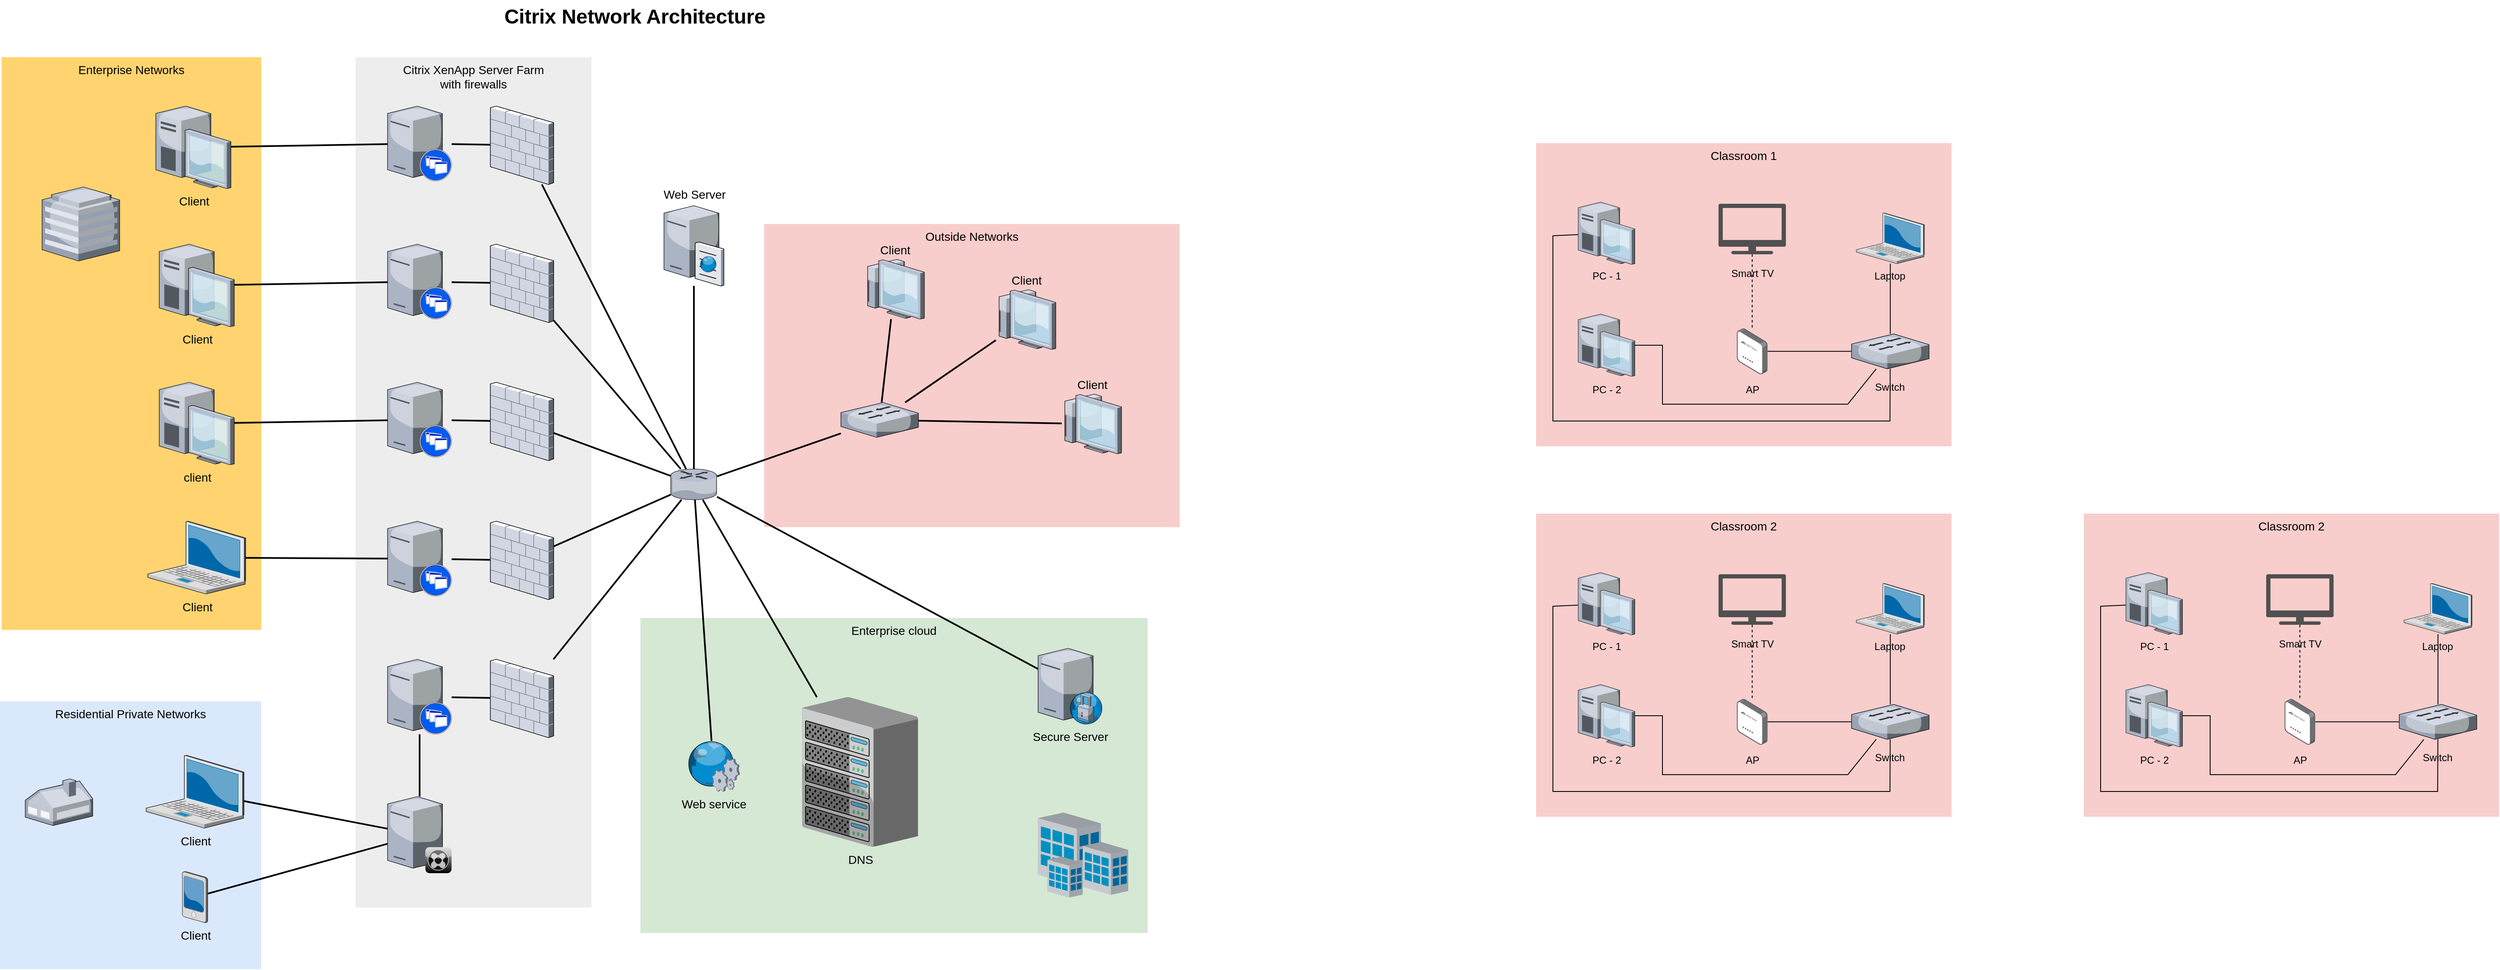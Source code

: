 <mxfile version="21.6.6" type="github">
  <diagram name="Page-1" id="e3a06f82-3646-2815-327d-82caf3d4e204">
    <mxGraphModel dx="1615" dy="822" grid="1" gridSize="10" guides="1" tooltips="1" connect="1" arrows="1" fold="1" page="1" pageScale="1.5" pageWidth="1169" pageHeight="826" background="none" math="0" shadow="0">
      <root>
        <mxCell id="0" style=";html=1;" />
        <mxCell id="1" style=";html=1;" parent="0" />
        <mxCell id="6a7d8f32e03d9370-61" value="Outside Networks" style="whiteSpace=wrap;html=1;fillColor=#f8cecc;fontSize=14;strokeColor=none;verticalAlign=top;" parent="1" vertex="1">
          <mxGeometry x="1084" y="296" width="493" height="360" as="geometry" />
        </mxCell>
        <mxCell id="6a7d8f32e03d9370-60" value="Enterprise cloud" style="whiteSpace=wrap;html=1;fillColor=#d5e8d4;fontSize=14;strokeColor=none;verticalAlign=top;" parent="1" vertex="1">
          <mxGeometry x="937" y="764" width="602" height="374" as="geometry" />
        </mxCell>
        <mxCell id="6a7d8f32e03d9370-59" value="Citrix XenApp Server Farm&lt;div&gt;with firewalls&lt;/div&gt;" style="whiteSpace=wrap;html=1;fillColor=#EDEDED;fontSize=14;strokeColor=none;verticalAlign=top;" parent="1" vertex="1">
          <mxGeometry x="599" y="98" width="280" height="1010" as="geometry" />
        </mxCell>
        <mxCell id="6a7d8f32e03d9370-58" value="Residential Private Networks" style="whiteSpace=wrap;html=1;fillColor=#dae8fc;fontSize=14;strokeColor=none;verticalAlign=top;" parent="1" vertex="1">
          <mxGeometry x="177" y="863" width="310" height="318" as="geometry" />
        </mxCell>
        <mxCell id="6a7d8f32e03d9370-57" value="Enterprise Networks" style="whiteSpace=wrap;html=1;fillColor=#FFD470;gradientColor=none;fontSize=14;strokeColor=none;verticalAlign=top;" parent="1" vertex="1">
          <mxGeometry x="179" y="98" width="308" height="680" as="geometry" />
        </mxCell>
        <mxCell id="6a7d8f32e03d9370-36" style="edgeStyle=none;rounded=0;html=1;startSize=10;endSize=10;jettySize=auto;orthogonalLoop=1;fontSize=14;endArrow=none;endFill=0;strokeWidth=2;" parent="1" source="6a7d8f32e03d9370-1" target="6a7d8f32e03d9370-14" edge="1">
          <mxGeometry relative="1" as="geometry" />
        </mxCell>
        <mxCell id="6a7d8f32e03d9370-1" value="Client" style="verticalLabelPosition=bottom;aspect=fixed;html=1;verticalAlign=top;strokeColor=none;shape=mxgraph.citrix.laptop_2;fillColor=#66B2FF;gradientColor=#0066CC;fontSize=14;" parent="1" vertex="1">
          <mxGeometry x="350.5" y="927" width="116" height="86.5" as="geometry" />
        </mxCell>
        <mxCell id="6a7d8f32e03d9370-35" style="edgeStyle=none;rounded=0;html=1;startSize=10;endSize=10;jettySize=auto;orthogonalLoop=1;fontSize=14;endArrow=none;endFill=0;strokeWidth=2;" parent="1" source="6a7d8f32e03d9370-2" target="6a7d8f32e03d9370-9" edge="1">
          <mxGeometry relative="1" as="geometry" />
        </mxCell>
        <mxCell id="6a7d8f32e03d9370-2" value="Client" style="verticalLabelPosition=bottom;aspect=fixed;html=1;verticalAlign=top;strokeColor=none;shape=mxgraph.citrix.laptop_2;fillColor=#66B2FF;gradientColor=#0066CC;fontSize=14;" parent="1" vertex="1">
          <mxGeometry x="352.5" y="649" width="116" height="86.5" as="geometry" />
        </mxCell>
        <mxCell id="6a7d8f32e03d9370-34" style="edgeStyle=none;rounded=0;html=1;startSize=10;endSize=10;jettySize=auto;orthogonalLoop=1;fontSize=14;endArrow=none;endFill=0;strokeWidth=2;" parent="1" source="6a7d8f32e03d9370-3" target="6a7d8f32e03d9370-10" edge="1">
          <mxGeometry relative="1" as="geometry" />
        </mxCell>
        <mxCell id="6a7d8f32e03d9370-3" value="client" style="verticalLabelPosition=bottom;aspect=fixed;html=1;verticalAlign=top;strokeColor=none;shape=mxgraph.citrix.desktop;fillColor=#66B2FF;gradientColor=#0066CC;fontSize=14;" parent="1" vertex="1">
          <mxGeometry x="366.0" y="484.0" width="89" height="98" as="geometry" />
        </mxCell>
        <mxCell id="6a7d8f32e03d9370-33" style="edgeStyle=none;rounded=0;html=1;startSize=10;endSize=10;jettySize=auto;orthogonalLoop=1;fontSize=14;endArrow=none;endFill=0;strokeWidth=2;" parent="1" source="6a7d8f32e03d9370-4" target="6a7d8f32e03d9370-11" edge="1">
          <mxGeometry relative="1" as="geometry" />
        </mxCell>
        <mxCell id="6a7d8f32e03d9370-4" value="Client" style="verticalLabelPosition=bottom;aspect=fixed;html=1;verticalAlign=top;strokeColor=none;shape=mxgraph.citrix.desktop;fillColor=#66B2FF;gradientColor=#0066CC;fontSize=14;" parent="1" vertex="1">
          <mxGeometry x="366.0" y="320.0" width="89" height="98" as="geometry" />
        </mxCell>
        <mxCell id="6a7d8f32e03d9370-32" style="edgeStyle=none;rounded=0;html=1;startSize=10;endSize=10;jettySize=auto;orthogonalLoop=1;fontSize=14;endArrow=none;endFill=0;strokeWidth=2;" parent="1" source="6a7d8f32e03d9370-5" target="6a7d8f32e03d9370-12" edge="1">
          <mxGeometry relative="1" as="geometry" />
        </mxCell>
        <mxCell id="6a7d8f32e03d9370-5" value="Client" style="verticalLabelPosition=bottom;aspect=fixed;html=1;verticalAlign=top;strokeColor=none;shape=mxgraph.citrix.desktop;fillColor=#66B2FF;gradientColor=#0066CC;fontSize=14;" parent="1" vertex="1">
          <mxGeometry x="362.0" y="156.0" width="89" height="98" as="geometry" />
        </mxCell>
        <mxCell id="6a7d8f32e03d9370-37" style="edgeStyle=none;rounded=0;html=1;startSize=10;endSize=10;jettySize=auto;orthogonalLoop=1;fontSize=14;endArrow=none;endFill=0;strokeWidth=2;" parent="1" source="6a7d8f32e03d9370-6" target="6a7d8f32e03d9370-14" edge="1">
          <mxGeometry relative="1" as="geometry" />
        </mxCell>
        <mxCell id="6a7d8f32e03d9370-6" value="Client" style="verticalLabelPosition=bottom;aspect=fixed;html=1;verticalAlign=top;strokeColor=none;shape=mxgraph.citrix.pda;fillColor=#66B2FF;gradientColor=#0066CC;fontSize=14;" parent="1" vertex="1">
          <mxGeometry x="393.5" y="1065" width="30" height="61" as="geometry" />
        </mxCell>
        <mxCell id="6a7d8f32e03d9370-39" style="edgeStyle=none;rounded=0;html=1;startSize=10;endSize=10;jettySize=auto;orthogonalLoop=1;fontSize=14;endArrow=none;endFill=0;strokeWidth=2;" parent="1" source="6a7d8f32e03d9370-8" target="6a7d8f32e03d9370-21" edge="1">
          <mxGeometry relative="1" as="geometry">
            <mxPoint x="737" y="846" as="targetPoint" />
          </mxGeometry>
        </mxCell>
        <mxCell id="6a7d8f32e03d9370-8" value="" style="verticalLabelPosition=bottom;aspect=fixed;html=1;verticalAlign=top;strokeColor=none;shape=mxgraph.citrix.xenapp_server;fillColor=#66B2FF;gradientColor=#0066CC;fontSize=14;" parent="1" vertex="1">
          <mxGeometry x="637.0" y="813" width="76" height="89" as="geometry" />
        </mxCell>
        <mxCell id="6a7d8f32e03d9370-40" style="edgeStyle=none;rounded=0;html=1;startSize=10;endSize=10;jettySize=auto;orthogonalLoop=1;fontSize=14;endArrow=none;endFill=0;strokeWidth=2;" parent="1" source="6a7d8f32e03d9370-9" target="6a7d8f32e03d9370-20" edge="1">
          <mxGeometry relative="1" as="geometry" />
        </mxCell>
        <mxCell id="6a7d8f32e03d9370-9" value="" style="verticalLabelPosition=bottom;aspect=fixed;html=1;verticalAlign=top;strokeColor=none;shape=mxgraph.citrix.xenapp_server;fillColor=#66B2FF;gradientColor=#0066CC;fontSize=14;" parent="1" vertex="1">
          <mxGeometry x="637.0" y="649" width="76" height="89" as="geometry" />
        </mxCell>
        <mxCell id="6a7d8f32e03d9370-41" style="edgeStyle=none;rounded=0;html=1;startSize=10;endSize=10;jettySize=auto;orthogonalLoop=1;fontSize=14;endArrow=none;endFill=0;strokeWidth=2;" parent="1" source="6a7d8f32e03d9370-10" target="6a7d8f32e03d9370-19" edge="1">
          <mxGeometry relative="1" as="geometry" />
        </mxCell>
        <mxCell id="6a7d8f32e03d9370-10" value="" style="verticalLabelPosition=bottom;aspect=fixed;html=1;verticalAlign=top;strokeColor=none;shape=mxgraph.citrix.xenapp_server;fillColor=#66B2FF;gradientColor=#0066CC;fontSize=14;" parent="1" vertex="1">
          <mxGeometry x="637.0" y="484" width="76" height="89" as="geometry" />
        </mxCell>
        <mxCell id="6a7d8f32e03d9370-42" style="edgeStyle=none;rounded=0;html=1;startSize=10;endSize=10;jettySize=auto;orthogonalLoop=1;fontSize=14;endArrow=none;endFill=0;strokeWidth=2;" parent="1" source="6a7d8f32e03d9370-11" target="6a7d8f32e03d9370-18" edge="1">
          <mxGeometry relative="1" as="geometry" />
        </mxCell>
        <mxCell id="6a7d8f32e03d9370-11" value="" style="verticalLabelPosition=bottom;aspect=fixed;html=1;verticalAlign=top;strokeColor=none;shape=mxgraph.citrix.xenapp_server;fillColor=#66B2FF;gradientColor=#0066CC;fontSize=14;" parent="1" vertex="1">
          <mxGeometry x="637.0" y="320" width="76" height="89" as="geometry" />
        </mxCell>
        <mxCell id="6a7d8f32e03d9370-43" style="edgeStyle=none;rounded=0;html=1;startSize=10;endSize=10;jettySize=auto;orthogonalLoop=1;fontSize=14;endArrow=none;endFill=0;strokeWidth=2;" parent="1" source="6a7d8f32e03d9370-12" target="6a7d8f32e03d9370-17" edge="1">
          <mxGeometry relative="1" as="geometry" />
        </mxCell>
        <mxCell id="6a7d8f32e03d9370-12" value="" style="verticalLabelPosition=bottom;aspect=fixed;html=1;verticalAlign=top;strokeColor=none;shape=mxgraph.citrix.xenapp_server;fillColor=#66B2FF;gradientColor=#0066CC;fontSize=14;" parent="1" vertex="1">
          <mxGeometry x="637.0" y="156" width="76" height="89" as="geometry" />
        </mxCell>
        <mxCell id="6a7d8f32e03d9370-50" style="edgeStyle=none;rounded=0;html=1;startSize=10;endSize=10;jettySize=auto;orthogonalLoop=1;fontSize=14;endArrow=none;endFill=0;strokeWidth=2;" parent="1" source="6a7d8f32e03d9370-13" target="6a7d8f32e03d9370-16" edge="1">
          <mxGeometry relative="1" as="geometry" />
        </mxCell>
        <mxCell id="6a7d8f32e03d9370-51" style="edgeStyle=none;rounded=0;html=1;startSize=10;endSize=10;jettySize=auto;orthogonalLoop=1;fontSize=14;endArrow=none;endFill=0;strokeWidth=2;" parent="1" source="6a7d8f32e03d9370-13" target="6a7d8f32e03d9370-15" edge="1">
          <mxGeometry relative="1" as="geometry" />
        </mxCell>
        <mxCell id="6a7d8f32e03d9370-52" style="edgeStyle=none;rounded=0;html=1;startSize=10;endSize=10;jettySize=auto;orthogonalLoop=1;fontSize=14;endArrow=none;endFill=0;strokeWidth=2;" parent="1" source="6a7d8f32e03d9370-13" target="6a7d8f32e03d9370-26" edge="1">
          <mxGeometry relative="1" as="geometry" />
        </mxCell>
        <mxCell id="6a7d8f32e03d9370-56" style="edgeStyle=none;rounded=0;html=1;startSize=10;endSize=10;jettySize=auto;orthogonalLoop=1;fontSize=14;endArrow=none;endFill=0;strokeWidth=2;" parent="1" source="6a7d8f32e03d9370-13" target="6a7d8f32e03d9370-25" edge="1">
          <mxGeometry relative="1" as="geometry" />
        </mxCell>
        <mxCell id="6a7d8f32e03d9370-13" value="" style="verticalLabelPosition=bottom;aspect=fixed;html=1;verticalAlign=top;strokeColor=none;shape=mxgraph.citrix.router;fillColor=#66B2FF;gradientColor=#0066CC;fontSize=14;" parent="1" vertex="1">
          <mxGeometry x="973" y="587" width="55" height="36.5" as="geometry" />
        </mxCell>
        <mxCell id="6a7d8f32e03d9370-38" style="edgeStyle=none;rounded=0;html=1;startSize=10;endSize=10;jettySize=auto;orthogonalLoop=1;fontSize=14;endArrow=none;endFill=0;strokeWidth=2;" parent="1" source="6a7d8f32e03d9370-14" target="6a7d8f32e03d9370-8" edge="1">
          <mxGeometry relative="1" as="geometry" />
        </mxCell>
        <mxCell id="6a7d8f32e03d9370-14" value="" style="verticalLabelPosition=bottom;aspect=fixed;html=1;verticalAlign=top;strokeColor=none;shape=mxgraph.citrix.xenclient_synchronizer;fillColor=#CCCCCC;gradientColor=#000000;gradientDirection=south;fontSize=14;" parent="1" vertex="1">
          <mxGeometry x="637.0" y="976" width="76" height="91" as="geometry" />
        </mxCell>
        <mxCell id="6a7d8f32e03d9370-15" value="Web Server" style="verticalLabelPosition=top;aspect=fixed;html=1;verticalAlign=bottom;strokeColor=none;shape=mxgraph.citrix.cache_server;fillColor=#66B2FF;gradientColor=#0066CC;fontSize=14;labelPosition=center;align=center;" parent="1" vertex="1">
          <mxGeometry x="965" y="272" width="71" height="97.5" as="geometry" />
        </mxCell>
        <mxCell id="6a7d8f32e03d9370-16" value="DNS" style="verticalLabelPosition=bottom;aspect=fixed;html=1;verticalAlign=top;strokeColor=none;shape=mxgraph.citrix.chassis;fillColor=#66B2FF;gradientColor=#0066CC;fontSize=14;" parent="1" vertex="1">
          <mxGeometry x="1129" y="858" width="137.5" height="177.5" as="geometry" />
        </mxCell>
        <mxCell id="6a7d8f32e03d9370-44" style="edgeStyle=none;rounded=0;html=1;startSize=10;endSize=10;jettySize=auto;orthogonalLoop=1;fontSize=14;endArrow=none;endFill=0;strokeWidth=2;" parent="1" source="6a7d8f32e03d9370-17" target="6a7d8f32e03d9370-13" edge="1">
          <mxGeometry relative="1" as="geometry" />
        </mxCell>
        <mxCell id="6a7d8f32e03d9370-17" value="" style="verticalLabelPosition=bottom;aspect=fixed;html=1;verticalAlign=top;strokeColor=none;shape=mxgraph.citrix.firewall;fillColor=#66B2FF;gradientColor=#0066CC;fontSize=14;" parent="1" vertex="1">
          <mxGeometry x="759" y="156" width="75" height="93" as="geometry" />
        </mxCell>
        <mxCell id="6a7d8f32e03d9370-45" style="edgeStyle=none;rounded=0;html=1;startSize=10;endSize=10;jettySize=auto;orthogonalLoop=1;fontSize=14;endArrow=none;endFill=0;strokeWidth=2;" parent="1" source="6a7d8f32e03d9370-18" target="6a7d8f32e03d9370-13" edge="1">
          <mxGeometry relative="1" as="geometry" />
        </mxCell>
        <mxCell id="6a7d8f32e03d9370-18" value="" style="verticalLabelPosition=bottom;aspect=fixed;html=1;verticalAlign=top;strokeColor=none;shape=mxgraph.citrix.firewall;fillColor=#66B2FF;gradientColor=#0066CC;fontSize=14;" parent="1" vertex="1">
          <mxGeometry x="759" y="320" width="75" height="93" as="geometry" />
        </mxCell>
        <mxCell id="6a7d8f32e03d9370-46" style="edgeStyle=none;rounded=0;html=1;startSize=10;endSize=10;jettySize=auto;orthogonalLoop=1;fontSize=14;endArrow=none;endFill=0;strokeWidth=2;" parent="1" source="6a7d8f32e03d9370-19" target="6a7d8f32e03d9370-13" edge="1">
          <mxGeometry relative="1" as="geometry" />
        </mxCell>
        <mxCell id="6a7d8f32e03d9370-19" value="" style="verticalLabelPosition=bottom;aspect=fixed;html=1;verticalAlign=top;strokeColor=none;shape=mxgraph.citrix.firewall;fillColor=#66B2FF;gradientColor=#0066CC;fontSize=14;" parent="1" vertex="1">
          <mxGeometry x="759" y="484" width="75" height="93" as="geometry" />
        </mxCell>
        <mxCell id="6a7d8f32e03d9370-47" style="edgeStyle=none;rounded=0;html=1;startSize=10;endSize=10;jettySize=auto;orthogonalLoop=1;fontSize=14;endArrow=none;endFill=0;strokeWidth=2;" parent="1" source="6a7d8f32e03d9370-20" target="6a7d8f32e03d9370-13" edge="1">
          <mxGeometry relative="1" as="geometry" />
        </mxCell>
        <mxCell id="6a7d8f32e03d9370-20" value="" style="verticalLabelPosition=bottom;aspect=fixed;html=1;verticalAlign=top;strokeColor=none;shape=mxgraph.citrix.firewall;fillColor=#66B2FF;gradientColor=#0066CC;fontSize=14;" parent="1" vertex="1">
          <mxGeometry x="759" y="649" width="75" height="93" as="geometry" />
        </mxCell>
        <mxCell id="6a7d8f32e03d9370-48" style="edgeStyle=none;rounded=0;html=1;startSize=10;endSize=10;jettySize=auto;orthogonalLoop=1;fontSize=14;endArrow=none;endFill=0;strokeWidth=2;" parent="1" source="6a7d8f32e03d9370-21" target="6a7d8f32e03d9370-13" edge="1">
          <mxGeometry relative="1" as="geometry" />
        </mxCell>
        <mxCell id="6a7d8f32e03d9370-21" value="" style="verticalLabelPosition=bottom;aspect=fixed;html=1;verticalAlign=top;strokeColor=none;shape=mxgraph.citrix.firewall;fillColor=#66B2FF;gradientColor=#0066CC;fontSize=14;" parent="1" vertex="1">
          <mxGeometry x="759" y="813" width="75" height="93" as="geometry" />
        </mxCell>
        <mxCell id="6a7d8f32e03d9370-23" value="" style="verticalLabelPosition=bottom;aspect=fixed;html=1;verticalAlign=top;strokeColor=none;shape=mxgraph.citrix.home_office;fillColor=#66B2FF;gradientColor=#0066CC;fontSize=14;" parent="1" vertex="1">
          <mxGeometry x="207" y="955" width="80" height="55.5" as="geometry" />
        </mxCell>
        <mxCell id="6a7d8f32e03d9370-24" value="" style="verticalLabelPosition=bottom;aspect=fixed;html=1;verticalAlign=top;strokeColor=none;shape=mxgraph.citrix.hq_enterprise;fillColor=#66B2FF;gradientColor=#0066CC;fontSize=14;" parent="1" vertex="1">
          <mxGeometry x="227" y="252" width="92" height="88" as="geometry" />
        </mxCell>
        <mxCell id="6a7d8f32e03d9370-25" value="Secure Server" style="verticalLabelPosition=bottom;aspect=fixed;html=1;verticalAlign=top;strokeColor=none;shape=mxgraph.citrix.proxy_server;fillColor=#66B2FF;gradientColor=#0066CC;fontSize=14;" parent="1" vertex="1">
          <mxGeometry x="1409" y="800" width="76.5" height="90" as="geometry" />
        </mxCell>
        <mxCell id="6a7d8f32e03d9370-53" style="edgeStyle=none;rounded=0;html=1;startSize=10;endSize=10;jettySize=auto;orthogonalLoop=1;fontSize=14;endArrow=none;endFill=0;strokeWidth=2;" parent="1" source="6a7d8f32e03d9370-26" target="6a7d8f32e03d9370-29" edge="1">
          <mxGeometry relative="1" as="geometry" />
        </mxCell>
        <mxCell id="6a7d8f32e03d9370-54" style="edgeStyle=none;rounded=0;html=1;startSize=10;endSize=10;jettySize=auto;orthogonalLoop=1;fontSize=14;endArrow=none;endFill=0;strokeWidth=2;" parent="1" source="6a7d8f32e03d9370-26" target="6a7d8f32e03d9370-28" edge="1">
          <mxGeometry relative="1" as="geometry" />
        </mxCell>
        <mxCell id="6a7d8f32e03d9370-55" style="edgeStyle=none;rounded=0;html=1;startSize=10;endSize=10;jettySize=auto;orthogonalLoop=1;fontSize=14;endArrow=none;endFill=0;strokeWidth=2;" parent="1" source="6a7d8f32e03d9370-26" target="6a7d8f32e03d9370-27" edge="1">
          <mxGeometry relative="1" as="geometry" />
        </mxCell>
        <mxCell id="6a7d8f32e03d9370-26" value="" style="verticalLabelPosition=bottom;aspect=fixed;html=1;verticalAlign=top;strokeColor=none;shape=mxgraph.citrix.switch;fillColor=#66B2FF;gradientColor=#0066CC;fontSize=14;" parent="1" vertex="1">
          <mxGeometry x="1175" y="508" width="92" height="41.5" as="geometry" />
        </mxCell>
        <mxCell id="6a7d8f32e03d9370-27" value="Client" style="verticalLabelPosition=top;aspect=fixed;html=1;verticalAlign=bottom;strokeColor=none;shape=mxgraph.citrix.thin_client;fillColor=#66B2FF;gradientColor=#0066CC;fontSize=14;labelPosition=center;align=center;" parent="1" vertex="1">
          <mxGeometry x="1437" y="498" width="71" height="71" as="geometry" />
        </mxCell>
        <mxCell id="6a7d8f32e03d9370-28" value="Client" style="verticalLabelPosition=top;aspect=fixed;html=1;verticalAlign=bottom;strokeColor=none;shape=mxgraph.citrix.thin_client;fillColor=#66B2FF;gradientColor=#0066CC;fontSize=14;labelPosition=center;align=center;" parent="1" vertex="1">
          <mxGeometry x="1359" y="374" width="71" height="71" as="geometry" />
        </mxCell>
        <mxCell id="6a7d8f32e03d9370-29" value="Client" style="verticalLabelPosition=top;aspect=fixed;html=1;verticalAlign=bottom;strokeColor=none;shape=mxgraph.citrix.thin_client;fillColor=#66B2FF;gradientColor=#0066CC;fontSize=14;labelPosition=center;align=center;" parent="1" vertex="1">
          <mxGeometry x="1203" y="338" width="71" height="71" as="geometry" />
        </mxCell>
        <mxCell id="6a7d8f32e03d9370-49" style="edgeStyle=none;rounded=0;html=1;startSize=10;endSize=10;jettySize=auto;orthogonalLoop=1;fontSize=14;endArrow=none;endFill=0;strokeWidth=2;" parent="1" source="6a7d8f32e03d9370-30" target="6a7d8f32e03d9370-13" edge="1">
          <mxGeometry relative="1" as="geometry" />
        </mxCell>
        <mxCell id="6a7d8f32e03d9370-30" value="Web service" style="verticalLabelPosition=bottom;aspect=fixed;html=1;verticalAlign=top;strokeColor=none;shape=mxgraph.citrix.web_service;fillColor=#66B2FF;gradientColor=#0066CC;fontSize=14;" parent="1" vertex="1">
          <mxGeometry x="992" y="910" width="63" height="60" as="geometry" />
        </mxCell>
        <mxCell id="6a7d8f32e03d9370-31" value="" style="verticalLabelPosition=bottom;aspect=fixed;html=1;verticalAlign=top;strokeColor=none;shape=mxgraph.citrix.site;fillColor=#66B2FF;gradientColor=#0066CC;fontSize=14;" parent="1" vertex="1">
          <mxGeometry x="1409" y="995" width="107" height="101" as="geometry" />
        </mxCell>
        <mxCell id="6a7d8f32e03d9370-62" value="Citrix Network Architecture" style="text;strokeColor=none;fillColor=none;html=1;fontSize=24;fontStyle=1;verticalAlign=middle;align=center;" parent="1" vertex="1">
          <mxGeometry x="499" y="30" width="861" height="40" as="geometry" />
        </mxCell>
        <mxCell id="GwbS5jFYsHsskkGVQM9a-1" value="Classroom 1" style="whiteSpace=wrap;html=1;fillColor=#f8cecc;fontSize=14;strokeColor=none;verticalAlign=top;labelBackgroundColor=none;" vertex="1" parent="1">
          <mxGeometry x="2000" y="200" width="493" height="360" as="geometry" />
        </mxCell>
        <mxCell id="GwbS5jFYsHsskkGVQM9a-2" value="" style="verticalLabelPosition=bottom;sketch=0;aspect=fixed;html=1;verticalAlign=top;strokeColor=none;align=center;outlineConnect=0;shape=mxgraph.citrix.desktop;" vertex="1" parent="1">
          <mxGeometry x="2050" y="270" width="67.2" height="74" as="geometry" />
        </mxCell>
        <mxCell id="GwbS5jFYsHsskkGVQM9a-4" value="" style="verticalLabelPosition=bottom;sketch=0;aspect=fixed;html=1;verticalAlign=top;strokeColor=none;align=center;outlineConnect=0;shape=mxgraph.citrix.desktop;" vertex="1" parent="1">
          <mxGeometry x="2050" y="403" width="67.2" height="74" as="geometry" />
        </mxCell>
        <mxCell id="GwbS5jFYsHsskkGVQM9a-5" value="" style="verticalLabelPosition=bottom;sketch=0;aspect=fixed;html=1;verticalAlign=top;strokeColor=none;align=center;outlineConnect=0;shape=mxgraph.citrix.laptop_2;" vertex="1" parent="1">
          <mxGeometry x="2380" y="282.88" width="80.8" height="60.25" as="geometry" />
        </mxCell>
        <mxCell id="GwbS5jFYsHsskkGVQM9a-6" value="PC - 1" style="text;html=1;strokeColor=none;fillColor=none;align=center;verticalAlign=middle;whiteSpace=wrap;rounded=0;" vertex="1" parent="1">
          <mxGeometry x="2053.6" y="343.13" width="60" height="30" as="geometry" />
        </mxCell>
        <mxCell id="GwbS5jFYsHsskkGVQM9a-7" value="PC - 2" style="text;html=1;strokeColor=none;fillColor=none;align=center;verticalAlign=middle;whiteSpace=wrap;rounded=0;" vertex="1" parent="1">
          <mxGeometry x="2053.6" y="478" width="60" height="30" as="geometry" />
        </mxCell>
        <mxCell id="GwbS5jFYsHsskkGVQM9a-8" value="Laptop" style="text;html=1;strokeColor=none;fillColor=none;align=center;verticalAlign=middle;whiteSpace=wrap;rounded=0;" vertex="1" parent="1">
          <mxGeometry x="2390.4" y="343.13" width="60" height="30" as="geometry" />
        </mxCell>
        <mxCell id="GwbS5jFYsHsskkGVQM9a-9" value="" style="sketch=0;pointerEvents=1;shadow=0;dashed=0;html=1;strokeColor=none;fillColor=#505050;labelPosition=center;verticalLabelPosition=bottom;verticalAlign=top;outlineConnect=0;align=center;shape=mxgraph.office.devices.tv;" vertex="1" parent="1">
          <mxGeometry x="2216.5" y="272" width="80" height="60" as="geometry" />
        </mxCell>
        <mxCell id="GwbS5jFYsHsskkGVQM9a-10" value="Smart TV" style="text;html=1;strokeColor=none;fillColor=none;align=center;verticalAlign=middle;whiteSpace=wrap;rounded=0;" vertex="1" parent="1">
          <mxGeometry x="2226.5" y="340" width="60" height="30" as="geometry" />
        </mxCell>
        <mxCell id="GwbS5jFYsHsskkGVQM9a-12" value="" style="image;points=[];aspect=fixed;html=1;align=center;shadow=0;dashed=0;image=img/lib/allied_telesis/wireless/Access_Point_Indoor.svg;" vertex="1" parent="1">
          <mxGeometry x="2238.2" y="420" width="36.6" height="54.6" as="geometry" />
        </mxCell>
        <mxCell id="GwbS5jFYsHsskkGVQM9a-13" value="AP" style="text;html=1;strokeColor=none;fillColor=none;align=center;verticalAlign=middle;whiteSpace=wrap;rounded=0;" vertex="1" parent="1">
          <mxGeometry x="2226.5" y="478" width="60" height="30" as="geometry" />
        </mxCell>
        <mxCell id="GwbS5jFYsHsskkGVQM9a-14" value="" style="verticalLabelPosition=bottom;sketch=0;aspect=fixed;html=1;verticalAlign=top;strokeColor=none;align=center;outlineConnect=0;shape=mxgraph.citrix.switch;" vertex="1" parent="1">
          <mxGeometry x="2374.4" y="426.55" width="92" height="41.5" as="geometry" />
        </mxCell>
        <mxCell id="GwbS5jFYsHsskkGVQM9a-15" value="Switch" style="text;html=1;strokeColor=none;fillColor=none;align=center;verticalAlign=middle;whiteSpace=wrap;rounded=0;" vertex="1" parent="1">
          <mxGeometry x="2390.4" y="474.6" width="60" height="30" as="geometry" />
        </mxCell>
        <mxCell id="GwbS5jFYsHsskkGVQM9a-22" value="" style="endArrow=none;html=1;rounded=0;" edge="1" parent="1" source="GwbS5jFYsHsskkGVQM9a-4" target="GwbS5jFYsHsskkGVQM9a-14">
          <mxGeometry width="50" height="50" relative="1" as="geometry">
            <mxPoint x="2113.6" y="384.5" as="sourcePoint" />
            <mxPoint x="2370.6" y="491.5" as="targetPoint" />
            <Array as="points">
              <mxPoint x="2150" y="440" />
              <mxPoint x="2150" y="510" />
              <mxPoint x="2260" y="510" />
              <mxPoint x="2370" y="510" />
            </Array>
          </mxGeometry>
        </mxCell>
        <mxCell id="GwbS5jFYsHsskkGVQM9a-24" value="" style="endArrow=none;html=1;rounded=0;" edge="1" parent="1" source="GwbS5jFYsHsskkGVQM9a-12" target="GwbS5jFYsHsskkGVQM9a-14">
          <mxGeometry width="50" height="50" relative="1" as="geometry">
            <mxPoint x="2127" y="467" as="sourcePoint" />
            <mxPoint x="2390" y="478" as="targetPoint" />
            <Array as="points" />
          </mxGeometry>
        </mxCell>
        <mxCell id="GwbS5jFYsHsskkGVQM9a-25" value="" style="endArrow=none;html=1;rounded=0;" edge="1" parent="1" source="GwbS5jFYsHsskkGVQM9a-5" target="GwbS5jFYsHsskkGVQM9a-14">
          <mxGeometry width="50" height="50" relative="1" as="geometry">
            <mxPoint x="2285" y="457" as="sourcePoint" />
            <mxPoint x="2384" y="457" as="targetPoint" />
            <Array as="points" />
          </mxGeometry>
        </mxCell>
        <mxCell id="GwbS5jFYsHsskkGVQM9a-28" value="" style="endArrow=none;dashed=1;html=1;rounded=0;" edge="1" parent="1" source="GwbS5jFYsHsskkGVQM9a-9" target="GwbS5jFYsHsskkGVQM9a-12">
          <mxGeometry width="50" height="50" relative="1" as="geometry">
            <mxPoint x="2210" y="490" as="sourcePoint" />
            <mxPoint x="2260" y="440" as="targetPoint" />
          </mxGeometry>
        </mxCell>
        <mxCell id="GwbS5jFYsHsskkGVQM9a-29" value="" style="endArrow=none;html=1;rounded=0;" edge="1" parent="1" source="GwbS5jFYsHsskkGVQM9a-2" target="GwbS5jFYsHsskkGVQM9a-14">
          <mxGeometry width="50" height="50" relative="1" as="geometry">
            <mxPoint x="2170" y="296" as="sourcePoint" />
            <mxPoint x="2170" y="380" as="targetPoint" />
            <Array as="points">
              <mxPoint x="2020" y="310" />
              <mxPoint x="2020" y="420" />
              <mxPoint x="2020" y="530" />
              <mxPoint x="2420" y="530" />
            </Array>
          </mxGeometry>
        </mxCell>
        <mxCell id="GwbS5jFYsHsskkGVQM9a-49" value="Classroom 2" style="whiteSpace=wrap;html=1;fillColor=#f8cecc;fontSize=14;strokeColor=none;verticalAlign=top;labelBackgroundColor=none;" vertex="1" parent="1">
          <mxGeometry x="2000" y="640" width="493" height="360" as="geometry" />
        </mxCell>
        <mxCell id="GwbS5jFYsHsskkGVQM9a-50" value="" style="verticalLabelPosition=bottom;sketch=0;aspect=fixed;html=1;verticalAlign=top;strokeColor=none;align=center;outlineConnect=0;shape=mxgraph.citrix.desktop;" vertex="1" parent="1">
          <mxGeometry x="2050" y="710" width="67.2" height="74" as="geometry" />
        </mxCell>
        <mxCell id="GwbS5jFYsHsskkGVQM9a-51" value="" style="verticalLabelPosition=bottom;sketch=0;aspect=fixed;html=1;verticalAlign=top;strokeColor=none;align=center;outlineConnect=0;shape=mxgraph.citrix.desktop;" vertex="1" parent="1">
          <mxGeometry x="2050" y="843" width="67.2" height="74" as="geometry" />
        </mxCell>
        <mxCell id="GwbS5jFYsHsskkGVQM9a-52" value="" style="verticalLabelPosition=bottom;sketch=0;aspect=fixed;html=1;verticalAlign=top;strokeColor=none;align=center;outlineConnect=0;shape=mxgraph.citrix.laptop_2;" vertex="1" parent="1">
          <mxGeometry x="2380" y="722.88" width="80.8" height="60.25" as="geometry" />
        </mxCell>
        <mxCell id="GwbS5jFYsHsskkGVQM9a-53" value="PC - 1" style="text;html=1;strokeColor=none;fillColor=none;align=center;verticalAlign=middle;whiteSpace=wrap;rounded=0;" vertex="1" parent="1">
          <mxGeometry x="2053.6" y="783.13" width="60" height="30" as="geometry" />
        </mxCell>
        <mxCell id="GwbS5jFYsHsskkGVQM9a-54" value="PC - 2" style="text;html=1;strokeColor=none;fillColor=none;align=center;verticalAlign=middle;whiteSpace=wrap;rounded=0;" vertex="1" parent="1">
          <mxGeometry x="2053.6" y="918" width="60" height="30" as="geometry" />
        </mxCell>
        <mxCell id="GwbS5jFYsHsskkGVQM9a-55" value="Laptop" style="text;html=1;strokeColor=none;fillColor=none;align=center;verticalAlign=middle;whiteSpace=wrap;rounded=0;" vertex="1" parent="1">
          <mxGeometry x="2390.4" y="783.13" width="60" height="30" as="geometry" />
        </mxCell>
        <mxCell id="GwbS5jFYsHsskkGVQM9a-56" value="" style="sketch=0;pointerEvents=1;shadow=0;dashed=0;html=1;strokeColor=none;fillColor=#505050;labelPosition=center;verticalLabelPosition=bottom;verticalAlign=top;outlineConnect=0;align=center;shape=mxgraph.office.devices.tv;" vertex="1" parent="1">
          <mxGeometry x="2216.5" y="712" width="80" height="60" as="geometry" />
        </mxCell>
        <mxCell id="GwbS5jFYsHsskkGVQM9a-57" value="Smart TV" style="text;html=1;strokeColor=none;fillColor=none;align=center;verticalAlign=middle;whiteSpace=wrap;rounded=0;" vertex="1" parent="1">
          <mxGeometry x="2226.5" y="780" width="60" height="30" as="geometry" />
        </mxCell>
        <mxCell id="GwbS5jFYsHsskkGVQM9a-58" value="" style="image;points=[];aspect=fixed;html=1;align=center;shadow=0;dashed=0;image=img/lib/allied_telesis/wireless/Access_Point_Indoor.svg;" vertex="1" parent="1">
          <mxGeometry x="2238.2" y="860" width="36.6" height="54.6" as="geometry" />
        </mxCell>
        <mxCell id="GwbS5jFYsHsskkGVQM9a-59" value="AP" style="text;html=1;strokeColor=none;fillColor=none;align=center;verticalAlign=middle;whiteSpace=wrap;rounded=0;" vertex="1" parent="1">
          <mxGeometry x="2226.5" y="918" width="60" height="30" as="geometry" />
        </mxCell>
        <mxCell id="GwbS5jFYsHsskkGVQM9a-60" value="" style="verticalLabelPosition=bottom;sketch=0;aspect=fixed;html=1;verticalAlign=top;strokeColor=none;align=center;outlineConnect=0;shape=mxgraph.citrix.switch;" vertex="1" parent="1">
          <mxGeometry x="2374.4" y="866.55" width="92" height="41.5" as="geometry" />
        </mxCell>
        <mxCell id="GwbS5jFYsHsskkGVQM9a-61" value="Switch" style="text;html=1;strokeColor=none;fillColor=none;align=center;verticalAlign=middle;whiteSpace=wrap;rounded=0;" vertex="1" parent="1">
          <mxGeometry x="2390.4" y="914.6" width="60" height="30" as="geometry" />
        </mxCell>
        <mxCell id="GwbS5jFYsHsskkGVQM9a-62" value="" style="endArrow=none;html=1;rounded=0;" edge="1" parent="1" source="GwbS5jFYsHsskkGVQM9a-51" target="GwbS5jFYsHsskkGVQM9a-60">
          <mxGeometry width="50" height="50" relative="1" as="geometry">
            <mxPoint x="2113.6" y="824.5" as="sourcePoint" />
            <mxPoint x="2370.6" y="931.5" as="targetPoint" />
            <Array as="points">
              <mxPoint x="2150" y="880" />
              <mxPoint x="2150" y="950" />
              <mxPoint x="2260" y="950" />
              <mxPoint x="2370" y="950" />
            </Array>
          </mxGeometry>
        </mxCell>
        <mxCell id="GwbS5jFYsHsskkGVQM9a-63" value="" style="endArrow=none;html=1;rounded=0;" edge="1" parent="1" source="GwbS5jFYsHsskkGVQM9a-58" target="GwbS5jFYsHsskkGVQM9a-60">
          <mxGeometry width="50" height="50" relative="1" as="geometry">
            <mxPoint x="2127" y="907" as="sourcePoint" />
            <mxPoint x="2390" y="918" as="targetPoint" />
            <Array as="points" />
          </mxGeometry>
        </mxCell>
        <mxCell id="GwbS5jFYsHsskkGVQM9a-64" value="" style="endArrow=none;html=1;rounded=0;" edge="1" parent="1" source="GwbS5jFYsHsskkGVQM9a-52" target="GwbS5jFYsHsskkGVQM9a-60">
          <mxGeometry width="50" height="50" relative="1" as="geometry">
            <mxPoint x="2285" y="897" as="sourcePoint" />
            <mxPoint x="2384" y="897" as="targetPoint" />
            <Array as="points" />
          </mxGeometry>
        </mxCell>
        <mxCell id="GwbS5jFYsHsskkGVQM9a-65" value="" style="endArrow=none;dashed=1;html=1;rounded=0;" edge="1" parent="1" source="GwbS5jFYsHsskkGVQM9a-56" target="GwbS5jFYsHsskkGVQM9a-58">
          <mxGeometry width="50" height="50" relative="1" as="geometry">
            <mxPoint x="2210" y="930" as="sourcePoint" />
            <mxPoint x="2260" y="880" as="targetPoint" />
          </mxGeometry>
        </mxCell>
        <mxCell id="GwbS5jFYsHsskkGVQM9a-66" value="" style="endArrow=none;html=1;rounded=0;" edge="1" parent="1" source="GwbS5jFYsHsskkGVQM9a-50" target="GwbS5jFYsHsskkGVQM9a-60">
          <mxGeometry width="50" height="50" relative="1" as="geometry">
            <mxPoint x="2170" y="736" as="sourcePoint" />
            <mxPoint x="2170" y="820" as="targetPoint" />
            <Array as="points">
              <mxPoint x="2020" y="750" />
              <mxPoint x="2020" y="860" />
              <mxPoint x="2020" y="970" />
              <mxPoint x="2420" y="970" />
            </Array>
          </mxGeometry>
        </mxCell>
        <mxCell id="GwbS5jFYsHsskkGVQM9a-67" value="Classroom 2" style="whiteSpace=wrap;html=1;fillColor=#f8cecc;fontSize=14;strokeColor=none;verticalAlign=top;labelBackgroundColor=none;" vertex="1" parent="1">
          <mxGeometry x="2650" y="640" width="493" height="360" as="geometry" />
        </mxCell>
        <mxCell id="GwbS5jFYsHsskkGVQM9a-68" value="" style="verticalLabelPosition=bottom;sketch=0;aspect=fixed;html=1;verticalAlign=top;strokeColor=none;align=center;outlineConnect=0;shape=mxgraph.citrix.desktop;" vertex="1" parent="1">
          <mxGeometry x="2700" y="710" width="67.2" height="74" as="geometry" />
        </mxCell>
        <mxCell id="GwbS5jFYsHsskkGVQM9a-69" value="" style="verticalLabelPosition=bottom;sketch=0;aspect=fixed;html=1;verticalAlign=top;strokeColor=none;align=center;outlineConnect=0;shape=mxgraph.citrix.desktop;" vertex="1" parent="1">
          <mxGeometry x="2700" y="843" width="67.2" height="74" as="geometry" />
        </mxCell>
        <mxCell id="GwbS5jFYsHsskkGVQM9a-70" value="" style="verticalLabelPosition=bottom;sketch=0;aspect=fixed;html=1;verticalAlign=top;strokeColor=none;align=center;outlineConnect=0;shape=mxgraph.citrix.laptop_2;" vertex="1" parent="1">
          <mxGeometry x="3030" y="722.88" width="80.8" height="60.25" as="geometry" />
        </mxCell>
        <mxCell id="GwbS5jFYsHsskkGVQM9a-71" value="PC - 1" style="text;html=1;strokeColor=none;fillColor=none;align=center;verticalAlign=middle;whiteSpace=wrap;rounded=0;" vertex="1" parent="1">
          <mxGeometry x="2703.6" y="783.13" width="60" height="30" as="geometry" />
        </mxCell>
        <mxCell id="GwbS5jFYsHsskkGVQM9a-72" value="PC - 2" style="text;html=1;strokeColor=none;fillColor=none;align=center;verticalAlign=middle;whiteSpace=wrap;rounded=0;" vertex="1" parent="1">
          <mxGeometry x="2703.6" y="918" width="60" height="30" as="geometry" />
        </mxCell>
        <mxCell id="GwbS5jFYsHsskkGVQM9a-73" value="Laptop" style="text;html=1;strokeColor=none;fillColor=none;align=center;verticalAlign=middle;whiteSpace=wrap;rounded=0;" vertex="1" parent="1">
          <mxGeometry x="3040.4" y="783.13" width="60" height="30" as="geometry" />
        </mxCell>
        <mxCell id="GwbS5jFYsHsskkGVQM9a-74" value="" style="sketch=0;pointerEvents=1;shadow=0;dashed=0;html=1;strokeColor=none;fillColor=#505050;labelPosition=center;verticalLabelPosition=bottom;verticalAlign=top;outlineConnect=0;align=center;shape=mxgraph.office.devices.tv;" vertex="1" parent="1">
          <mxGeometry x="2866.5" y="712" width="80" height="60" as="geometry" />
        </mxCell>
        <mxCell id="GwbS5jFYsHsskkGVQM9a-75" value="Smart TV" style="text;html=1;strokeColor=none;fillColor=none;align=center;verticalAlign=middle;whiteSpace=wrap;rounded=0;" vertex="1" parent="1">
          <mxGeometry x="2876.5" y="780" width="60" height="30" as="geometry" />
        </mxCell>
        <mxCell id="GwbS5jFYsHsskkGVQM9a-76" value="" style="image;points=[];aspect=fixed;html=1;align=center;shadow=0;dashed=0;image=img/lib/allied_telesis/wireless/Access_Point_Indoor.svg;" vertex="1" parent="1">
          <mxGeometry x="2888.2" y="860" width="36.6" height="54.6" as="geometry" />
        </mxCell>
        <mxCell id="GwbS5jFYsHsskkGVQM9a-77" value="AP" style="text;html=1;strokeColor=none;fillColor=none;align=center;verticalAlign=middle;whiteSpace=wrap;rounded=0;" vertex="1" parent="1">
          <mxGeometry x="2876.5" y="918" width="60" height="30" as="geometry" />
        </mxCell>
        <mxCell id="GwbS5jFYsHsskkGVQM9a-78" value="" style="verticalLabelPosition=bottom;sketch=0;aspect=fixed;html=1;verticalAlign=top;strokeColor=none;align=center;outlineConnect=0;shape=mxgraph.citrix.switch;" vertex="1" parent="1">
          <mxGeometry x="3024.4" y="866.55" width="92" height="41.5" as="geometry" />
        </mxCell>
        <mxCell id="GwbS5jFYsHsskkGVQM9a-79" value="Switch" style="text;html=1;strokeColor=none;fillColor=none;align=center;verticalAlign=middle;whiteSpace=wrap;rounded=0;" vertex="1" parent="1">
          <mxGeometry x="3040.4" y="914.6" width="60" height="30" as="geometry" />
        </mxCell>
        <mxCell id="GwbS5jFYsHsskkGVQM9a-80" value="" style="endArrow=none;html=1;rounded=0;" edge="1" parent="1" source="GwbS5jFYsHsskkGVQM9a-69" target="GwbS5jFYsHsskkGVQM9a-78">
          <mxGeometry width="50" height="50" relative="1" as="geometry">
            <mxPoint x="2763.6" y="824.5" as="sourcePoint" />
            <mxPoint x="3020.6" y="931.5" as="targetPoint" />
            <Array as="points">
              <mxPoint x="2800" y="880" />
              <mxPoint x="2800" y="950" />
              <mxPoint x="2910" y="950" />
              <mxPoint x="3020" y="950" />
            </Array>
          </mxGeometry>
        </mxCell>
        <mxCell id="GwbS5jFYsHsskkGVQM9a-81" value="" style="endArrow=none;html=1;rounded=0;" edge="1" parent="1" source="GwbS5jFYsHsskkGVQM9a-76" target="GwbS5jFYsHsskkGVQM9a-78">
          <mxGeometry width="50" height="50" relative="1" as="geometry">
            <mxPoint x="2777" y="907" as="sourcePoint" />
            <mxPoint x="3040" y="918" as="targetPoint" />
            <Array as="points" />
          </mxGeometry>
        </mxCell>
        <mxCell id="GwbS5jFYsHsskkGVQM9a-82" value="" style="endArrow=none;html=1;rounded=0;" edge="1" parent="1" source="GwbS5jFYsHsskkGVQM9a-70" target="GwbS5jFYsHsskkGVQM9a-78">
          <mxGeometry width="50" height="50" relative="1" as="geometry">
            <mxPoint x="2935" y="897" as="sourcePoint" />
            <mxPoint x="3034" y="897" as="targetPoint" />
            <Array as="points" />
          </mxGeometry>
        </mxCell>
        <mxCell id="GwbS5jFYsHsskkGVQM9a-83" value="" style="endArrow=none;dashed=1;html=1;rounded=0;" edge="1" parent="1" source="GwbS5jFYsHsskkGVQM9a-74" target="GwbS5jFYsHsskkGVQM9a-76">
          <mxGeometry width="50" height="50" relative="1" as="geometry">
            <mxPoint x="2860" y="930" as="sourcePoint" />
            <mxPoint x="2910" y="880" as="targetPoint" />
          </mxGeometry>
        </mxCell>
        <mxCell id="GwbS5jFYsHsskkGVQM9a-84" value="" style="endArrow=none;html=1;rounded=0;" edge="1" parent="1" source="GwbS5jFYsHsskkGVQM9a-68" target="GwbS5jFYsHsskkGVQM9a-78">
          <mxGeometry width="50" height="50" relative="1" as="geometry">
            <mxPoint x="2820" y="736" as="sourcePoint" />
            <mxPoint x="2820" y="820" as="targetPoint" />
            <Array as="points">
              <mxPoint x="2670" y="750" />
              <mxPoint x="2670" y="860" />
              <mxPoint x="2670" y="970" />
              <mxPoint x="3070" y="970" />
            </Array>
          </mxGeometry>
        </mxCell>
      </root>
    </mxGraphModel>
  </diagram>
</mxfile>

